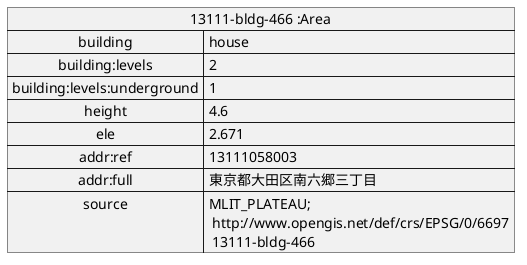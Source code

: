 @startuml
map "13111-bldg-466 :Area" as building {
 building => house
 building:levels => 2
 building:levels:underground => 1
 height => 4.6
 ele => 2.671
 addr:ref => 13111058003
 addr:full => 東京都大田区南六郷三丁目
 source => MLIT_PLATEAU;\n http://www.opengis.net/def/crs/EPSG/0/6697\n 13111-bldg-466
}
@enduml